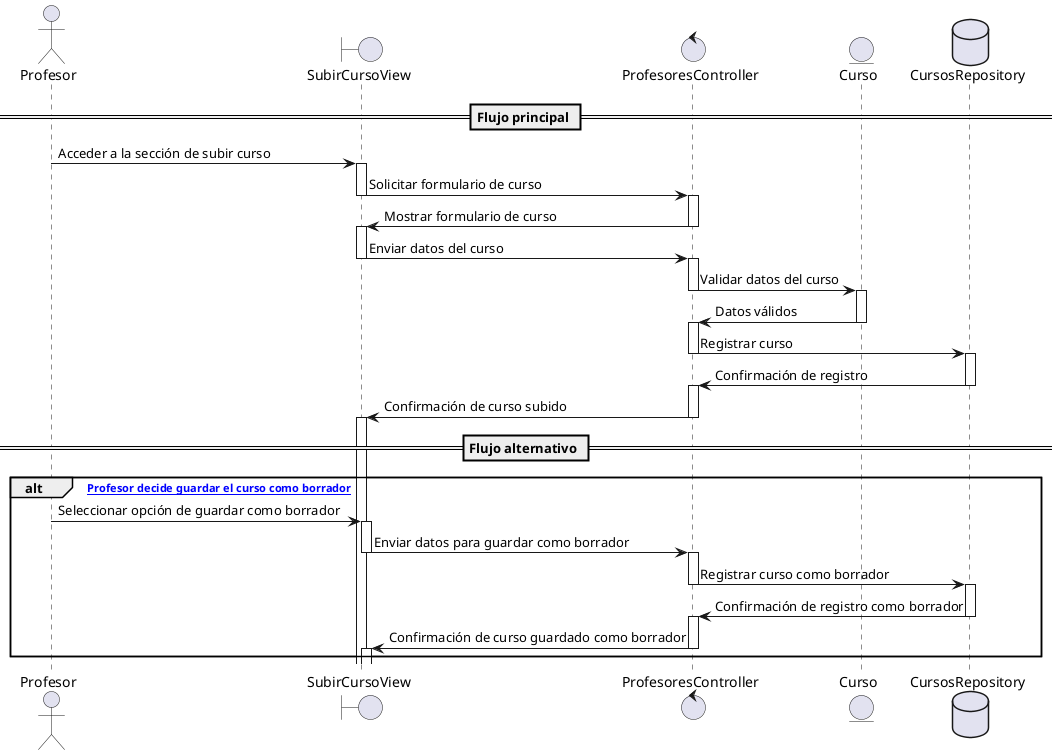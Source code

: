@startuml
actor Profesor
boundary "SubirCursoView" as View
control "ProfesoresController" as Controller
entity "Curso" as Curso
database "CursosRepository" as Repository

== Flujo principal ==
Profesor -> View --++: Acceder a la sección de subir curso
View -> Controller --++: Solicitar formulario de curso
Controller -> View --++: Mostrar formulario de curso
View -> Controller --++: Enviar datos del curso
Controller -> Curso --++: Validar datos del curso
Curso -> Controller --++: Datos válidos
Controller -> Repository --++: Registrar curso
Repository -> Controller --++: Confirmación de registro
Controller -> View --++: Confirmación de curso subido

== Flujo alternativo ==
alt [P Profesor decide guardar el curso como borrador]
    Profesor -> View --++: Seleccionar opción de guardar como borrador
    View -> Controller --++: Enviar datos para guardar como borrador
    Controller -> Repository --++: Registrar curso como borrador
    Repository -> Controller --++: Confirmación de registro como borrador
    Controller -> View --++: Confirmación de curso guardado como borrador
end
@enduml
